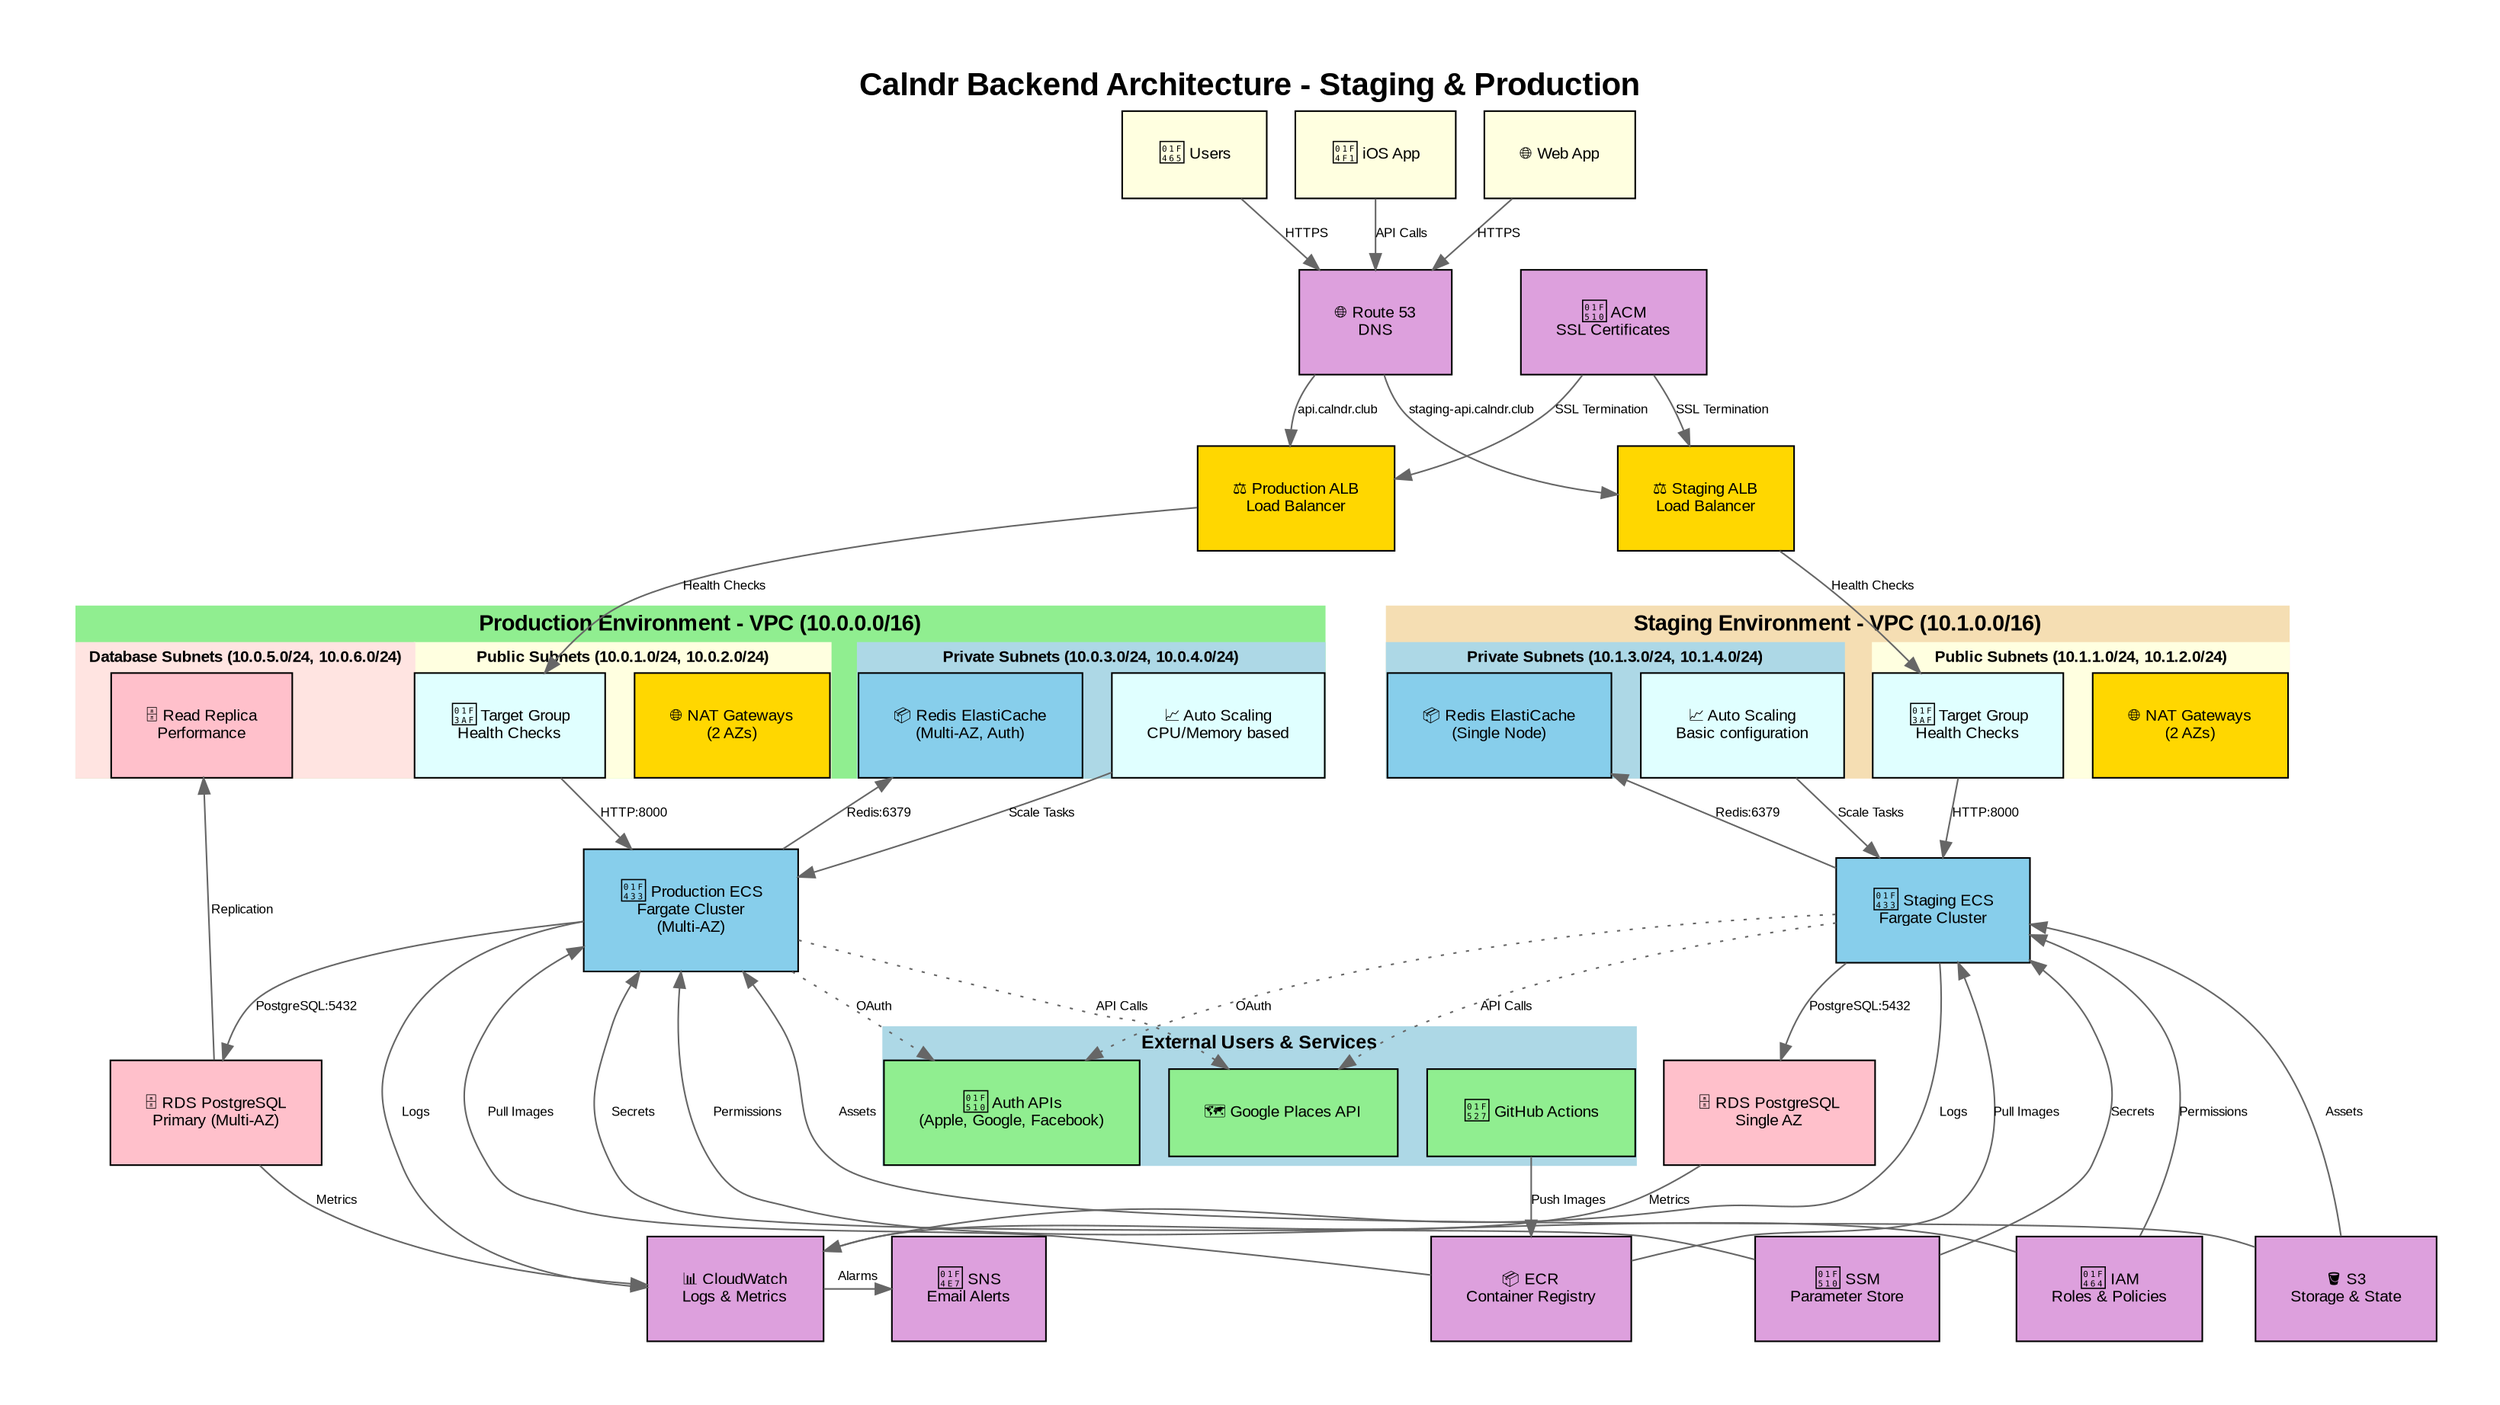 digraph CalndrArchitecture {
    // Graph attributes
    graph [
        label="Calndr Backend Architecture - Staging & Production"
        labelloc="t"
        fontsize=20
        fontname="Arial Bold"
        rankdir=TB
        compound=true
        bgcolor=white
        margin=0.5
    ]
    
    // Node defaults
    node [
        shape=box
        style=filled
        fontname="Arial"
        fontsize=10
        margin=0.3
    ]
    
    // Edge defaults
    edge [
        fontname="Arial"
        fontsize=8
        color=gray40
    ]
    
    // External Users & Services
    subgraph cluster_external {
        label="External Users & Services"
        style=filled
        color=lightblue
        fontsize=12
        fontname="Arial Bold"
        
        users [label="👥 Users" fillcolor=lightyellow]
        ios_app [label="📱 iOS App" fillcolor=lightyellow]
        web_app [label="🌐 Web App" fillcolor=lightyellow]
        github [label="🔧 GitHub Actions" fillcolor=lightgreen]
        google_api [label="🗺️ Google Places API" fillcolor=lightgreen]
        auth_apis [label="🔐 Auth APIs\n(Apple, Google, Facebook)" fillcolor=lightgreen]
        
        {rank=same; users; ios_app; web_app}
        {rank=same; github; google_api; auth_apis}
    }
    
    // Global AWS Services
    subgraph cluster_global {
        label="Global AWS Services"
        style=filled
        color=lavender
        fontsize=12
        fontname="Arial Bold"
        
        route53 [label="🌐 Route 53\nDNS" fillcolor=plum]
        acm [label="🔐 ACM\nSSL Certificates" fillcolor=plum]
        
        {rank=same; route53; acm}
    }
    
    // Production Environment
    subgraph cluster_production {
        label="Production Environment - VPC (10.0.0.0/16)"
        style=filled
        color=lightgreen
        fontsize=14
        fontname="Arial Bold"
        
        // Production Public Subnets
        subgraph cluster_prod_public {
            label="Public Subnets (10.0.1.0/24, 10.0.2.0/24)"
            style=filled
            color=lightyellow
            fontsize=10
            
            prod_alb [label="⚖️ Production ALB\nLoad Balancer" fillcolor=gold]
            prod_nat [label="🌐 NAT Gateways\n(2 AZs)" fillcolor=gold]
            prod_target [label="🎯 Target Group\nHealth Checks" fillcolor=lightcyan]
            
            {rank=same; prod_alb; prod_nat}
        }
        
        // Production Private Subnets
        subgraph cluster_prod_private {
            label="Private Subnets (10.0.3.0/24, 10.0.4.0/24)"
            style=filled
            color=lightblue
            fontsize=10
            
            prod_ecs [label="🐳 Production ECS\nFargate Cluster\n(Multi-AZ)" fillcolor=skyblue]
            prod_redis [label="📦 Redis ElastiCache\n(Multi-AZ, Auth)" fillcolor=skyblue]
            prod_asg [label="📈 Auto Scaling\nCPU/Memory based" fillcolor=lightcyan]
            
            {rank=same; prod_ecs; prod_redis}
        }
        
        // Production Database Subnets
        subgraph cluster_prod_db {
            label="Database Subnets (10.0.5.0/24, 10.0.6.0/24)"
            style=filled
            color=mistyrose
            fontsize=10
            
            prod_rds [label="🗄️ RDS PostgreSQL\nPrimary (Multi-AZ)" fillcolor=pink]
            prod_replica [label="🗄️ Read Replica\nPerformance" fillcolor=pink]
            
            {rank=same; prod_rds; prod_replica}
        }
    }
    
    // Staging Environment
    subgraph cluster_staging {
        label="Staging Environment - VPC (10.1.0.0/16)"
        style=filled
        color=wheat
        fontsize=14
        fontname="Arial Bold"
        
        // Staging Public Subnets
        subgraph cluster_staging_public {
            label="Public Subnets (10.1.1.0/24, 10.1.2.0/24)"
            style=filled
            color=lightyellow
            fontsize=10
            
            staging_alb [label="⚖️ Staging ALB\nLoad Balancer" fillcolor=gold]
            staging_nat [label="🌐 NAT Gateways\n(2 AZs)" fillcolor=gold]
            staging_target [label="🎯 Target Group\nHealth Checks" fillcolor=lightcyan]
            
            {rank=same; staging_alb; staging_nat}
        }
        
        // Staging Private Subnets
        subgraph cluster_staging_private {
            label="Private Subnets (10.1.3.0/24, 10.1.4.0/24)"
            style=filled
            color=lightblue
            fontsize=10
            
            staging_ecs [label="🐳 Staging ECS\nFargate Cluster" fillcolor=skyblue]
            staging_redis [label="📦 Redis ElastiCache\n(Single Node)" fillcolor=skyblue]
            staging_asg [label="📈 Auto Scaling\nBasic configuration" fillcolor=lightcyan]
            
            {rank=same; staging_ecs; staging_redis}
        }
        
        // Staging Database Subnets
        subgraph cluster_staging_db {
            label="Database Subnets (10.1.5.0/24, 10.1.6.0/24)"
            style=filled
            color=mistyrose
            fontsize=10
            
            staging_rds [label="🗄️ RDS PostgreSQL\nSingle AZ" fillcolor=pink]
        }
    }
    
    // Shared AWS Services
    subgraph cluster_shared {
        label="Shared AWS Services"
        style=filled
        color=lavender
        fontsize=12
        fontname="Arial Bold"
        
        ecr [label="📦 ECR\nContainer Registry" fillcolor=plum]
        cloudwatch [label="📊 CloudWatch\nLogs & Metrics" fillcolor=plum]
        sns [label="📧 SNS\nEmail Alerts" fillcolor=plum]
        ssm [label="🔐 SSM\nParameter Store" fillcolor=plum]
        iam [label="👤 IAM\nRoles & Policies" fillcolor=plum]
        s3 [label="🪣 S3\nStorage & State" fillcolor=plum]
        
        {rank=same; ecr; cloudwatch; sns}
        {rank=same; ssm; iam; s3}
    }
    
    // User connections
    users -> route53 [label="HTTPS"]
    ios_app -> route53 [label="API Calls"]
    web_app -> route53 [label="HTTPS"]
    
    // DNS routing
    route53 -> prod_alb [label="api.calndr.club"]
    route53 -> staging_alb [label="staging-api.calndr.club"]
    
    // SSL certificates
    acm -> prod_alb [label="SSL Termination"]
    acm -> staging_alb [label="SSL Termination"]
    
    // Production data flow
    prod_alb -> prod_target [label="Health Checks"]
    prod_target -> prod_ecs [label="HTTP:8000"]
    prod_ecs -> prod_rds [label="PostgreSQL:5432"]
    prod_ecs -> prod_redis [label="Redis:6379"]
    prod_rds -> prod_replica [label="Replication"]
    prod_asg -> prod_ecs [label="Scale Tasks"]
    
    // Staging data flow
    staging_alb -> staging_target [label="Health Checks"]
    staging_target -> staging_ecs [label="HTTP:8000"]
    staging_ecs -> staging_rds [label="PostgreSQL:5432"]
    staging_ecs -> staging_redis [label="Redis:6379"]
    staging_asg -> staging_ecs [label="Scale Tasks"]
    
    // Container registry
    github -> ecr [label="Push Images"]
    ecr -> prod_ecs [label="Pull Images"]
    ecr -> staging_ecs [label="Pull Images"]
    
    // External API connections (dotted lines for external)
    prod_ecs -> google_api [style=dotted label="API Calls"]
    prod_ecs -> auth_apis [style=dotted label="OAuth"]
    staging_ecs -> google_api [style=dotted label="API Calls"]
    staging_ecs -> auth_apis [style=dotted label="OAuth"]
    
    // Monitoring connections
    prod_ecs -> cloudwatch [label="Logs"]
    staging_ecs -> cloudwatch [label="Logs"]
    prod_rds -> cloudwatch [label="Metrics"]
    staging_rds -> cloudwatch [label="Metrics"]
    cloudwatch -> sns [label="Alarms"]
    
    // Configuration
    ssm -> prod_ecs [label="Secrets"]
    ssm -> staging_ecs [label="Secrets"]
    iam -> prod_ecs [label="Permissions"]
    iam -> staging_ecs [label="Permissions"]
    s3 -> prod_ecs [label="Assets"]
    s3 -> staging_ecs [label="Assets"]
    
    // Ranking for better layout
    {rank=min; users; ios_app; web_app}
    {rank=same; route53; acm}
    {rank=same; prod_alb; staging_alb}
    {rank=same; prod_ecs; staging_ecs}
    {rank=same; prod_rds; staging_rds}
    {rank=max; ecr; cloudwatch; sns; ssm; iam; s3}
} 